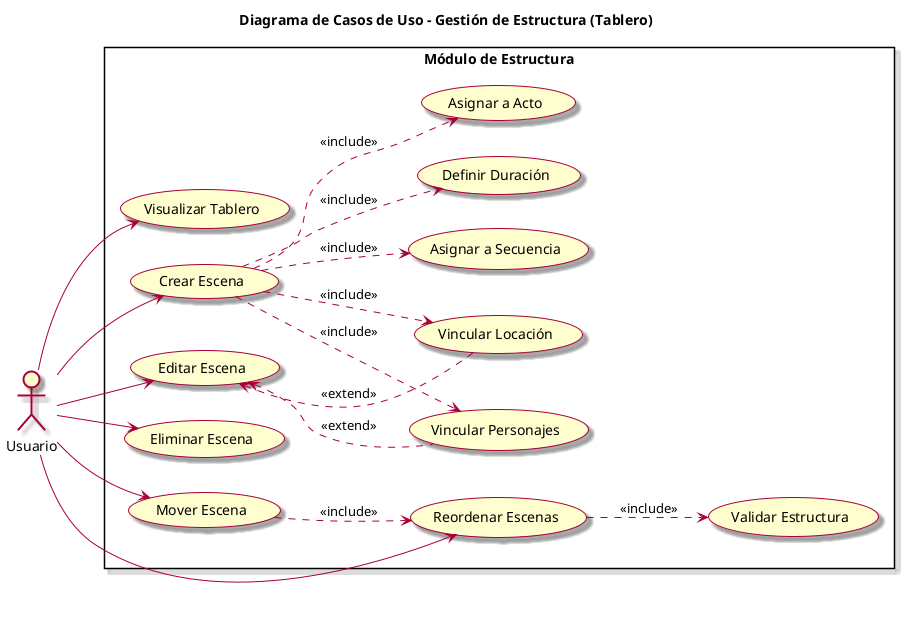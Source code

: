 @startuml Gestion_Estructura
title Diagrama de Casos de Uso - Gestión de Estructura (Tablero)
skin rose

left to right direction
skinparam packageStyle rectangle

actor "Usuario" as User

rectangle "Módulo de Estructura" {
    usecase "Visualizar Tablero" as UCE1
    usecase "Crear Escena" as UCE2
    usecase "Editar Escena" as UCE3
    usecase "Eliminar Escena" as UCE4
    usecase "Mover Escena" as UCE5
    usecase "Asignar a Acto" as UCE6
    usecase "Asignar a Secuencia" as UCE7
    usecase "Vincular Locación" as UCE8
    usecase "Vincular Personajes" as UCE9
    usecase "Definir Duración" as UCE10
    usecase "Reordenar Escenas" as UCE11
    usecase "Validar Estructura" as UCE12
}

User --> UCE1
User --> UCE2
User --> UCE3
User --> UCE4
User --> UCE5
User --> UCE11

' Include relationships
UCE2 ..> UCE6 : <<include>>
UCE2 ..> UCE7 : <<include>>
UCE2 ..> UCE8 : <<include>>
UCE2 ..> UCE9 : <<include>>
UCE2 ..> UCE10 : <<include>>
UCE5 ..> UCE11 : <<include>>
UCE11 ..> UCE12 : <<include>>

' Extend relationships
UCE3 <.. UCE8 : <<extend>>
UCE3 <.. UCE9 : <<extend>>

@enduml